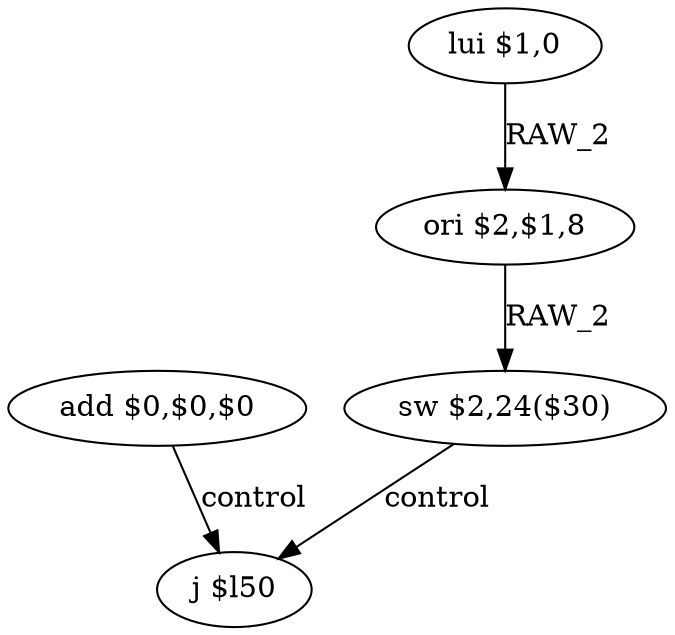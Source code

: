 digraph G1 {
node [shape = ellipse];
i0 [label = "add $0,$0,$0"] ;
i0 ->  i4 [label= "control"];
i4 [label = "j $l50"] ;
i1 [label = "lui $1,0"] ;
i1 ->  i2 [label= "RAW_2"];
i2 [label = "ori $2,$1,8"] ;
i2 ->  i3 [label= "RAW_2"];
i3 [label = "sw $2,24($30)"] ;
i3 ->  i4 [label= "control"];
}
